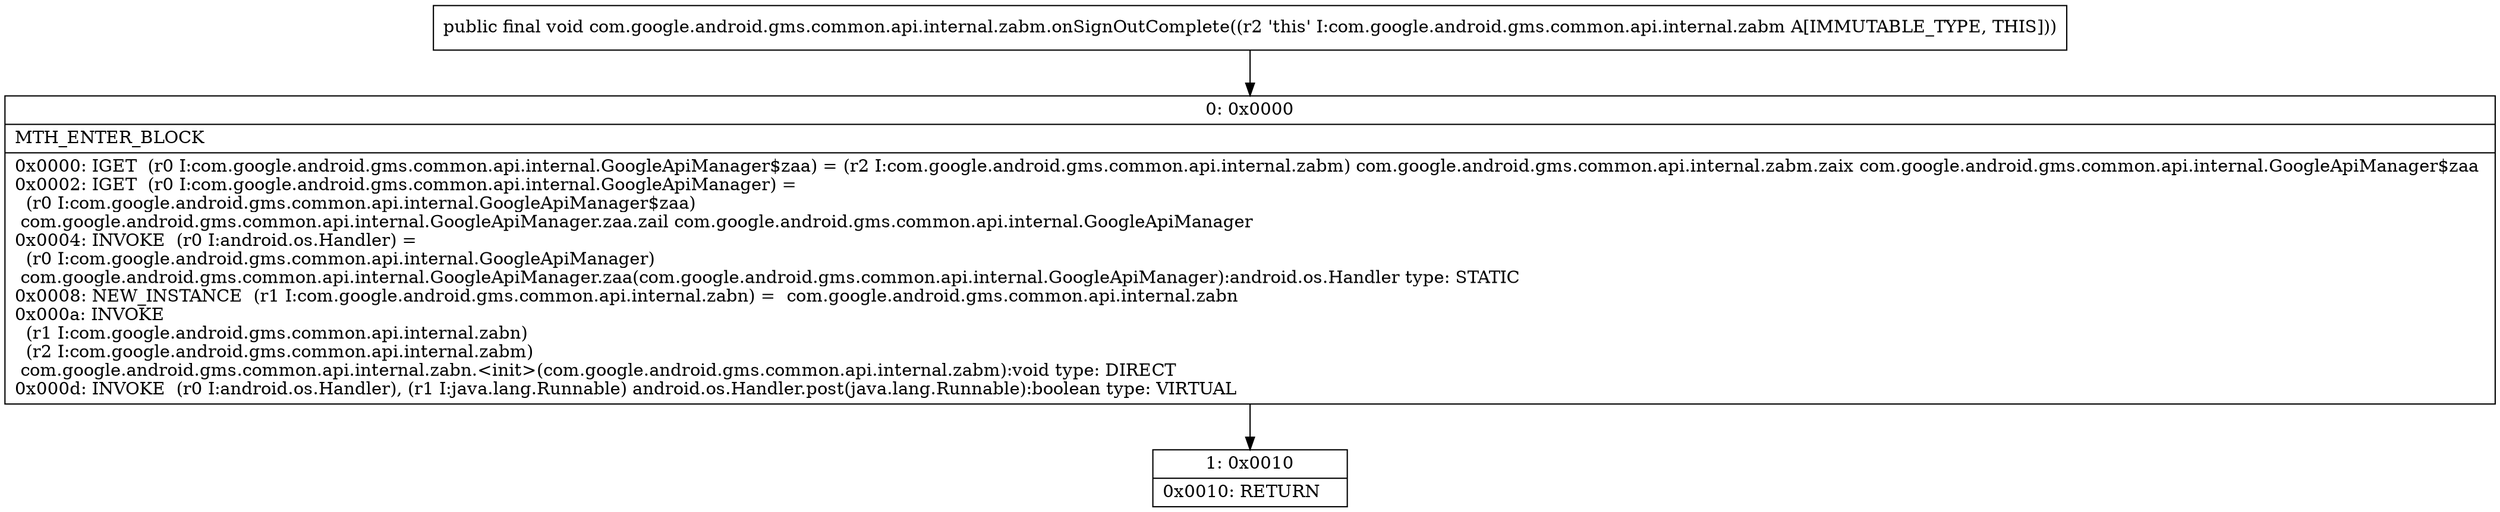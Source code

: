 digraph "CFG forcom.google.android.gms.common.api.internal.zabm.onSignOutComplete()V" {
Node_0 [shape=record,label="{0\:\ 0x0000|MTH_ENTER_BLOCK\l|0x0000: IGET  (r0 I:com.google.android.gms.common.api.internal.GoogleApiManager$zaa) = (r2 I:com.google.android.gms.common.api.internal.zabm) com.google.android.gms.common.api.internal.zabm.zaix com.google.android.gms.common.api.internal.GoogleApiManager$zaa \l0x0002: IGET  (r0 I:com.google.android.gms.common.api.internal.GoogleApiManager) = \l  (r0 I:com.google.android.gms.common.api.internal.GoogleApiManager$zaa)\l com.google.android.gms.common.api.internal.GoogleApiManager.zaa.zail com.google.android.gms.common.api.internal.GoogleApiManager \l0x0004: INVOKE  (r0 I:android.os.Handler) = \l  (r0 I:com.google.android.gms.common.api.internal.GoogleApiManager)\l com.google.android.gms.common.api.internal.GoogleApiManager.zaa(com.google.android.gms.common.api.internal.GoogleApiManager):android.os.Handler type: STATIC \l0x0008: NEW_INSTANCE  (r1 I:com.google.android.gms.common.api.internal.zabn) =  com.google.android.gms.common.api.internal.zabn \l0x000a: INVOKE  \l  (r1 I:com.google.android.gms.common.api.internal.zabn)\l  (r2 I:com.google.android.gms.common.api.internal.zabm)\l com.google.android.gms.common.api.internal.zabn.\<init\>(com.google.android.gms.common.api.internal.zabm):void type: DIRECT \l0x000d: INVOKE  (r0 I:android.os.Handler), (r1 I:java.lang.Runnable) android.os.Handler.post(java.lang.Runnable):boolean type: VIRTUAL \l}"];
Node_1 [shape=record,label="{1\:\ 0x0010|0x0010: RETURN   \l}"];
MethodNode[shape=record,label="{public final void com.google.android.gms.common.api.internal.zabm.onSignOutComplete((r2 'this' I:com.google.android.gms.common.api.internal.zabm A[IMMUTABLE_TYPE, THIS])) }"];
MethodNode -> Node_0;
Node_0 -> Node_1;
}

